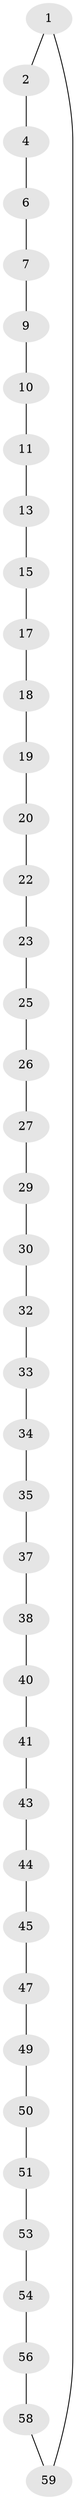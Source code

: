 // Generated by graph-tools (version 1.1) at 2025/52/02/27/25 19:52:25]
// undirected, 41 vertices, 41 edges
graph export_dot {
graph [start="1"]
  node [color=gray90,style=filled];
  1;
  2 [super="+3"];
  4 [super="+5"];
  6;
  7 [super="+8"];
  9;
  10;
  11 [super="+12"];
  13 [super="+14"];
  15 [super="+16"];
  17;
  18;
  19;
  20 [super="+21"];
  22;
  23 [super="+24"];
  25;
  26;
  27 [super="+28"];
  29;
  30 [super="+31"];
  32;
  33;
  34;
  35 [super="+36"];
  37;
  38 [super="+39"];
  40;
  41 [super="+42"];
  43;
  44;
  45 [super="+46"];
  47 [super="+48"];
  49;
  50;
  51 [super="+52"];
  53;
  54 [super="+55"];
  56 [super="+57"];
  58;
  59;
  1 -- 2;
  1 -- 59;
  2 -- 4;
  4 -- 6;
  6 -- 7;
  7 -- 9;
  9 -- 10;
  10 -- 11;
  11 -- 13;
  13 -- 15;
  15 -- 17;
  17 -- 18;
  18 -- 19;
  19 -- 20;
  20 -- 22;
  22 -- 23;
  23 -- 25;
  25 -- 26;
  26 -- 27;
  27 -- 29;
  29 -- 30;
  30 -- 32;
  32 -- 33;
  33 -- 34;
  34 -- 35;
  35 -- 37;
  37 -- 38;
  38 -- 40;
  40 -- 41;
  41 -- 43;
  43 -- 44;
  44 -- 45;
  45 -- 47;
  47 -- 49;
  49 -- 50;
  50 -- 51;
  51 -- 53;
  53 -- 54;
  54 -- 56;
  56 -- 58;
  58 -- 59;
}
